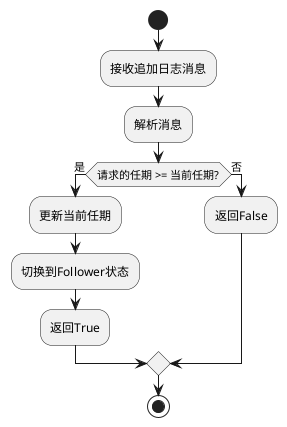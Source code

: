 @startuml
start
:接收追加日志消息;
:解析消息;

if (请求的任期 >= 当前任期?) then (是)
    :更新当前任期;
    :切换到Follower状态;
    :返回True;
else (否)
    :返回False;
endif

stop
@enduml
